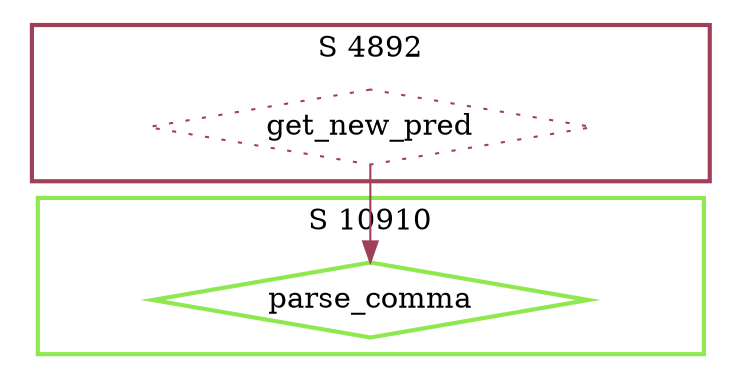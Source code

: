 digraph G {
  ratio=0.500000;
  "UV get_new_pred (4892)" [shape=diamond, label="get_new_pred",
                            color="#A04058", style=dotted];
  "UV parse_comma (10910)" [shape=diamond, label="parse_comma",
                            color="#90E850", style=bold];
  
  subgraph cluster_4892 { label="S 4892";
    color="#A04058";
    style=bold;
    "UV get_new_pred (4892)"; };
  subgraph cluster_10910 { label="S 10910";
    color="#90E850";
    style=bold;
    "UV parse_comma (10910)"; };
  
  "UV get_new_pred (4892)" -> "UV parse_comma (10910)" [color="#A04058"];
  
  }